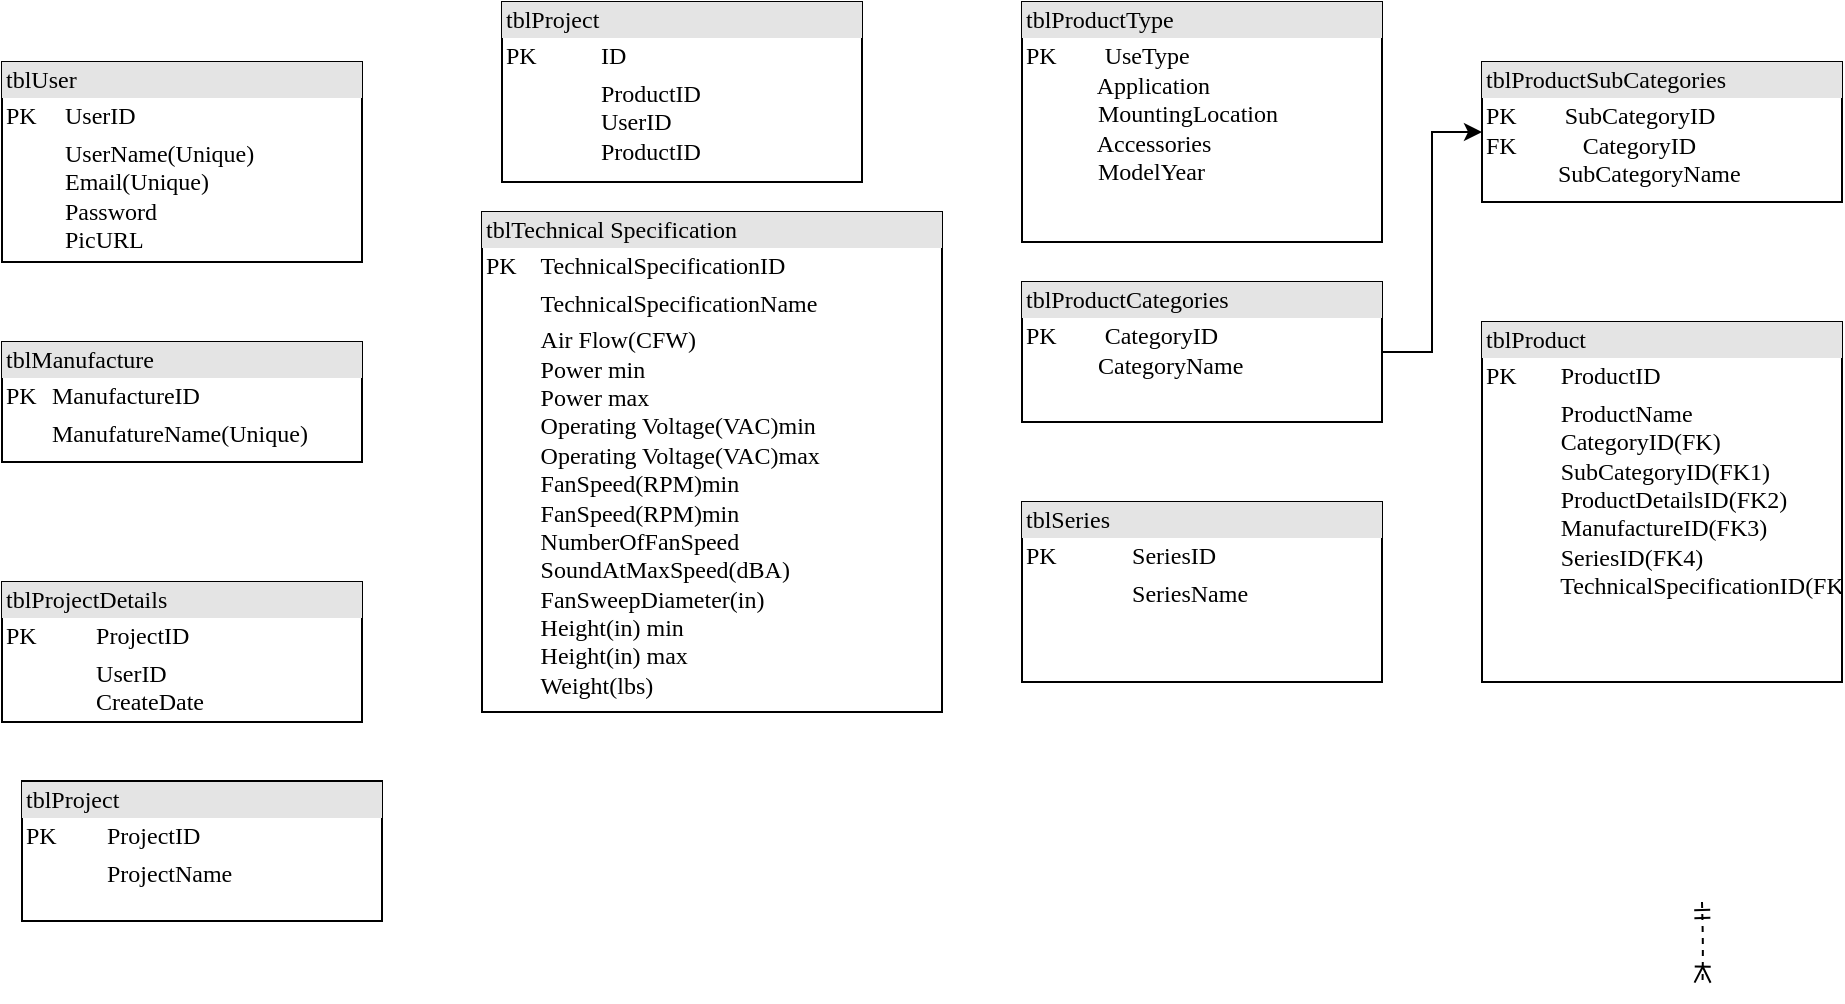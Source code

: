 <mxfile version="10.7.4"><diagram name="Page-1" id="2ca16b54-16f6-2749-3443-fa8db7711227"><mxGraphModel dx="1028" dy="400" grid="1" gridSize="10" guides="1" tooltips="1" connect="1" arrows="1" fold="1" page="1" pageScale="1" pageWidth="1100" pageHeight="850" background="#ffffff" math="0" shadow="0"><root><mxCell id="0"/><mxCell id="1" parent="0"/><mxCell id="2ed32ef02a7f4228-1" value="&lt;div style=&quot;box-sizing: border-box ; width: 100% ; background: #e4e4e4 ; padding: 2px&quot;&gt;tblUser&lt;/div&gt;&lt;table style=&quot;width: 100% ; font-size: 1em&quot; cellpadding=&quot;2&quot; cellspacing=&quot;0&quot;&gt;&lt;tbody&gt;&lt;tr&gt;&lt;td&gt;PK&lt;/td&gt;&lt;td&gt;UserID&lt;/td&gt;&lt;/tr&gt;&lt;tr&gt;&lt;td&gt;&lt;br&gt;&lt;/td&gt;&lt;td&gt;UserName(Unique)&lt;br&gt;Email(Unique)&lt;br&gt;Password&lt;br&gt;PicURL&lt;/td&gt;&lt;/tr&gt;&lt;tr&gt;&lt;td&gt;&lt;br&gt;&lt;/td&gt;&lt;td&gt;&lt;br&gt;&lt;br&gt;&lt;br&gt;&lt;br&gt;&lt;/td&gt;&lt;/tr&gt;&lt;/tbody&gt;&lt;/table&gt;" style="verticalAlign=top;align=left;overflow=fill;html=1;rounded=0;shadow=0;comic=0;labelBackgroundColor=none;strokeColor=#000000;strokeWidth=1;fillColor=#ffffff;fontFamily=Verdana;fontSize=12;fontColor=#000000;" parent="1" vertex="1"><mxGeometry x="70" y="30" width="180" height="100" as="geometry"/></mxCell><mxCell id="2ed32ef02a7f4228-21" style="edgeStyle=orthogonalEdgeStyle;html=1;entryX=0.5;entryY=0;dashed=1;labelBackgroundColor=none;startArrow=ERmandOne;endArrow=ERoneToMany;fontFamily=Verdana;fontSize=12;align=left;" parent="1" edge="1"><mxGeometry relative="1" as="geometry"><mxPoint x="920" y="450" as="sourcePoint"/><mxPoint x="920.276" y="490.345" as="targetPoint"/></mxGeometry></mxCell><mxCell id="mH7rE-dXNGkMl0D1PE34-1" value="&lt;div style=&quot;box-sizing: border-box ; width: 100% ; background: #e4e4e4 ; padding: 2px&quot;&gt;tblManufacture&lt;/div&gt;&lt;table style=&quot;width: 100% ; font-size: 1em&quot; cellpadding=&quot;2&quot; cellspacing=&quot;0&quot;&gt;&lt;tbody&gt;&lt;tr&gt;&lt;td&gt;PK&lt;/td&gt;&lt;td&gt;ManufactureID&lt;/td&gt;&lt;/tr&gt;&lt;tr&gt;&lt;td&gt;&lt;br&gt;&lt;/td&gt;&lt;td&gt;ManufatureName(Unique)&lt;br&gt;&lt;br&gt;&lt;/td&gt;&lt;/tr&gt;&lt;tr&gt;&lt;td&gt;&lt;br&gt;&lt;/td&gt;&lt;td&gt;&lt;br&gt;&lt;br&gt;&lt;br&gt;&lt;br&gt;&lt;/td&gt;&lt;/tr&gt;&lt;/tbody&gt;&lt;/table&gt;" style="verticalAlign=top;align=left;overflow=fill;html=1;rounded=0;shadow=0;comic=0;labelBackgroundColor=none;strokeColor=#000000;strokeWidth=1;fillColor=#ffffff;fontFamily=Verdana;fontSize=12;fontColor=#000000;" vertex="1" parent="1"><mxGeometry x="70" y="170" width="180" height="60" as="geometry"/></mxCell><mxCell id="mH7rE-dXNGkMl0D1PE34-2" value="&lt;div style=&quot;box-sizing: border-box ; width: 100% ; background: #e4e4e4 ; padding: 2px&quot;&gt;tblProjectDetails&lt;/div&gt;&lt;table style=&quot;width: 100% ; font-size: 1em&quot; cellpadding=&quot;2&quot; cellspacing=&quot;0&quot;&gt;&lt;tbody&gt;&lt;tr&gt;&lt;td&gt;PK&lt;/td&gt;&lt;td&gt;ProjectID&lt;/td&gt;&lt;/tr&gt;&lt;tr&gt;&lt;td&gt;&lt;br&gt;&lt;/td&gt;&lt;td&gt;UserID&lt;br&gt;CreateDate&lt;br&gt;&lt;br&gt;&lt;/td&gt;&lt;/tr&gt;&lt;tr&gt;&lt;td&gt;&lt;br&gt;&lt;/td&gt;&lt;td&gt;&lt;br&gt;&lt;br&gt;&lt;br&gt;&lt;br&gt;&lt;/td&gt;&lt;/tr&gt;&lt;/tbody&gt;&lt;/table&gt;" style="verticalAlign=top;align=left;overflow=fill;html=1;rounded=0;shadow=0;comic=0;labelBackgroundColor=none;strokeColor=#000000;strokeWidth=1;fillColor=#ffffff;fontFamily=Verdana;fontSize=12;fontColor=#000000;" vertex="1" parent="1"><mxGeometry x="70" y="290" width="180" height="70" as="geometry"/></mxCell><mxCell id="mH7rE-dXNGkMl0D1PE34-3" value="&lt;div style=&quot;box-sizing: border-box ; width: 100% ; background: #e4e4e4 ; padding: 2px&quot;&gt;tblProject&lt;/div&gt;&lt;table style=&quot;width: 100% ; font-size: 1em&quot; cellpadding=&quot;2&quot; cellspacing=&quot;0&quot;&gt;&lt;tbody&gt;&lt;tr&gt;&lt;td&gt;PK&lt;/td&gt;&lt;td&gt;ID&lt;/td&gt;&lt;/tr&gt;&lt;tr&gt;&lt;td&gt;&lt;br&gt;&lt;/td&gt;&lt;td&gt;ProductID&lt;br&gt;UserID&lt;br&gt;ProductID&lt;br&gt;&lt;br&gt;&lt;br&gt;&lt;/td&gt;&lt;/tr&gt;&lt;tr&gt;&lt;td&gt;&lt;br&gt;&lt;/td&gt;&lt;td&gt;&lt;br&gt;&lt;br&gt;&lt;br&gt;&lt;br&gt;&lt;/td&gt;&lt;/tr&gt;&lt;/tbody&gt;&lt;/table&gt;" style="verticalAlign=top;align=left;overflow=fill;html=1;rounded=0;shadow=0;comic=0;labelBackgroundColor=none;strokeColor=#000000;strokeWidth=1;fillColor=#ffffff;fontFamily=Verdana;fontSize=12;fontColor=#000000;" vertex="1" parent="1"><mxGeometry x="320" width="180" height="90" as="geometry"/></mxCell><mxCell id="mH7rE-dXNGkMl0D1PE34-4" value="&lt;div style=&quot;box-sizing: border-box ; width: 100% ; background: #e4e4e4 ; padding: 2px&quot;&gt;tblTechnical Specification&lt;/div&gt;&lt;table style=&quot;width: 100% ; font-size: 1em&quot; cellpadding=&quot;2&quot; cellspacing=&quot;0&quot;&gt;&lt;tbody&gt;&lt;tr&gt;&lt;td&gt;PK&lt;/td&gt;&lt;td&gt;TechnicalSpecificationID&lt;br&gt;&lt;/td&gt;&lt;/tr&gt;&lt;tr&gt;&lt;td&gt;&lt;br&gt;&lt;/td&gt;&lt;td&gt;TechnicalSpecificationName&lt;br&gt;&lt;/td&gt;&lt;/tr&gt;&lt;tr&gt;&lt;td&gt;&lt;/td&gt;&lt;td&gt;Air Flow(CFW)&lt;br&gt;Power min&lt;br&gt;Power max&lt;br&gt;Operating Voltage(VAC)min&lt;br&gt;Operating Voltage(VAC)max&lt;br&gt;FanSpeed(RPM)min&lt;br&gt;FanSpeed(RPM)min&lt;br&gt;NumberOfFanSpeed&lt;br&gt;SoundAtMaxSpeed(dBA)&lt;br&gt;FanSweepDiameter(in)&lt;br&gt;Height(in) min&lt;br&gt;Height(in) max&lt;br&gt;Weight(lbs)&lt;br&gt;&lt;br&gt;&lt;br&gt;&lt;/td&gt;&lt;/tr&gt;&lt;/tbody&gt;&lt;/table&gt;" style="verticalAlign=top;align=left;overflow=fill;html=1;rounded=0;shadow=0;comic=0;labelBackgroundColor=none;strokeColor=#000000;strokeWidth=1;fillColor=#ffffff;fontFamily=Verdana;fontSize=12;fontColor=#000000;" vertex="1" parent="1"><mxGeometry x="310" y="105" width="230" height="250" as="geometry"/></mxCell><mxCell id="mH7rE-dXNGkMl0D1PE34-11" style="edgeStyle=orthogonalEdgeStyle;rounded=0;orthogonalLoop=1;jettySize=auto;html=1;exitX=1;exitY=0.5;exitDx=0;exitDy=0;entryX=0;entryY=0.5;entryDx=0;entryDy=0;" edge="1" parent="1" source="mH7rE-dXNGkMl0D1PE34-5" target="mH7rE-dXNGkMl0D1PE34-10"><mxGeometry relative="1" as="geometry"/></mxCell><mxCell id="mH7rE-dXNGkMl0D1PE34-5" value="&lt;div style=&quot;box-sizing: border-box ; width: 100% ; background: #e4e4e4 ; padding: 2px&quot;&gt;tblProductCategories&lt;/div&gt;&lt;table style=&quot;width: 100% ; font-size: 1em&quot; cellpadding=&quot;2&quot; cellspacing=&quot;0&quot;&gt;&lt;tbody&gt;&lt;tr&gt;&lt;td&gt;PK&amp;nbsp; &amp;nbsp; &amp;nbsp; &amp;nbsp; CategoryID&lt;br&gt;&amp;nbsp; &amp;nbsp; &amp;nbsp; &amp;nbsp; &amp;nbsp; &amp;nbsp; CategoryName&lt;br&gt;&amp;nbsp; &amp;nbsp; &amp;nbsp; &amp;nbsp; &amp;nbsp; &amp;nbsp;&amp;nbsp;&lt;br&gt;&amp;nbsp; &amp;nbsp; &amp;nbsp; &amp;nbsp; &amp;nbsp; &amp;nbsp;&amp;nbsp;&lt;br&gt;&amp;nbsp; &amp;nbsp; &amp;nbsp; &amp;nbsp; &amp;nbsp; &amp;nbsp;&amp;nbsp;&lt;br&gt;&amp;nbsp; &amp;nbsp; &amp;nbsp; &amp;nbsp; &amp;nbsp; &amp;nbsp;&amp;nbsp;&lt;br&gt;&lt;br&gt;&lt;br&gt;&lt;/td&gt;&lt;td&gt;&lt;br&gt;&lt;/td&gt;&lt;/tr&gt;&lt;tr&gt;&lt;td&gt;&lt;br&gt;&lt;/td&gt;&lt;td&gt;&lt;br&gt;&lt;/td&gt;&lt;/tr&gt;&lt;tr&gt;&lt;td&gt;&lt;/td&gt;&lt;td&gt;&lt;br&gt;&lt;/td&gt;&lt;/tr&gt;&lt;/tbody&gt;&lt;/table&gt;" style="verticalAlign=top;align=left;overflow=fill;html=1;rounded=0;shadow=0;comic=0;labelBackgroundColor=none;strokeColor=#000000;strokeWidth=1;fillColor=#ffffff;fontFamily=Verdana;fontSize=12;fontColor=#000000;" vertex="1" parent="1"><mxGeometry x="580" y="140" width="180" height="70" as="geometry"/></mxCell><mxCell id="mH7rE-dXNGkMl0D1PE34-6" value="&lt;div style=&quot;box-sizing: border-box ; width: 100% ; background: #e4e4e4 ; padding: 2px&quot;&gt;tblSeries&lt;/div&gt;&lt;table style=&quot;width: 100% ; font-size: 1em&quot; cellpadding=&quot;2&quot; cellspacing=&quot;0&quot;&gt;&lt;tbody&gt;&lt;tr&gt;&lt;td&gt;PK&lt;/td&gt;&lt;td&gt;&amp;nbsp; &amp;nbsp; &amp;nbsp; SeriesID&lt;/td&gt;&lt;/tr&gt;&lt;tr&gt;&lt;td&gt;&lt;br&gt;&lt;/td&gt;&lt;td&gt;&amp;nbsp; &amp;nbsp; &amp;nbsp; SeriesName&lt;/td&gt;&lt;/tr&gt;&lt;tr&gt;&lt;td&gt;&lt;/td&gt;&lt;td&gt;&lt;br&gt;&lt;/td&gt;&lt;/tr&gt;&lt;/tbody&gt;&lt;/table&gt;" style="verticalAlign=top;align=left;overflow=fill;html=1;rounded=0;shadow=0;comic=0;labelBackgroundColor=none;strokeColor=#000000;strokeWidth=1;fillColor=#ffffff;fontFamily=Verdana;fontSize=12;fontColor=#000000;" vertex="1" parent="1"><mxGeometry x="580" y="250" width="180" height="90" as="geometry"/></mxCell><mxCell id="mH7rE-dXNGkMl0D1PE34-7" value="&lt;div style=&quot;box-sizing: border-box ; width: 100% ; background: #e4e4e4 ; padding: 2px&quot;&gt;tblProductType&lt;/div&gt;&lt;table style=&quot;width: 100% ; font-size: 1em&quot; cellpadding=&quot;2&quot; cellspacing=&quot;0&quot;&gt;&lt;tbody&gt;&lt;tr&gt;&lt;td&gt;PK&amp;nbsp; &amp;nbsp; &amp;nbsp; &amp;nbsp; UseType&lt;br&gt;&amp;nbsp; &amp;nbsp; &amp;nbsp; &amp;nbsp; &amp;nbsp; &amp;nbsp; Application&lt;br&gt;&amp;nbsp; &amp;nbsp; &amp;nbsp; &amp;nbsp; &amp;nbsp; &amp;nbsp; MountingLocation&lt;br&gt;&amp;nbsp; &amp;nbsp; &amp;nbsp; &amp;nbsp; &amp;nbsp; &amp;nbsp; Accessories&lt;br&gt;&amp;nbsp; &amp;nbsp; &amp;nbsp; &amp;nbsp; &amp;nbsp; &amp;nbsp; ModelYear&lt;br&gt;&lt;br&gt;&lt;br&gt;&lt;/td&gt;&lt;td&gt;&lt;br&gt;&lt;/td&gt;&lt;/tr&gt;&lt;tr&gt;&lt;td&gt;&lt;br&gt;&lt;/td&gt;&lt;td&gt;&lt;br&gt;&lt;/td&gt;&lt;/tr&gt;&lt;tr&gt;&lt;td&gt;&lt;/td&gt;&lt;td&gt;&lt;br&gt;&lt;/td&gt;&lt;/tr&gt;&lt;/tbody&gt;&lt;/table&gt;" style="verticalAlign=top;align=left;overflow=fill;html=1;rounded=0;shadow=0;comic=0;labelBackgroundColor=none;strokeColor=#000000;strokeWidth=1;fillColor=#ffffff;fontFamily=Verdana;fontSize=12;fontColor=#000000;" vertex="1" parent="1"><mxGeometry x="580" width="180" height="120" as="geometry"/></mxCell><mxCell id="mH7rE-dXNGkMl0D1PE34-9" value="&lt;div style=&quot;box-sizing: border-box ; width: 100% ; background: #e4e4e4 ; padding: 2px&quot;&gt;&lt;span&gt;tblProduct&lt;/span&gt;&lt;br&gt;&lt;/div&gt;&lt;table style=&quot;width: 100% ; font-size: 1em&quot; cellpadding=&quot;2&quot; cellspacing=&quot;0&quot;&gt;&lt;tbody&gt;&lt;tr&gt;&lt;td&gt;PK&lt;/td&gt;&lt;td&gt;&amp;nbsp; &amp;nbsp; &amp;nbsp; ProductID&lt;/td&gt;&lt;/tr&gt;&lt;tr&gt;&lt;td&gt;&lt;br&gt;&lt;/td&gt;&lt;td&gt;&amp;nbsp; &amp;nbsp; &amp;nbsp; ProductName&lt;br&gt;&amp;nbsp; &amp;nbsp; &amp;nbsp; CategoryID(FK)&lt;br&gt;&amp;nbsp; &amp;nbsp; &amp;nbsp; SubCategoryID(FK1)&lt;br&gt;&amp;nbsp; &amp;nbsp; &amp;nbsp; ProductDetailsID(FK2)&lt;br&gt;&amp;nbsp; &amp;nbsp; &amp;nbsp; ManufactureID(FK3)&lt;br&gt;&amp;nbsp; &amp;nbsp; &amp;nbsp; SeriesID(FK4)&lt;br&gt;&amp;nbsp; &amp;nbsp; &amp;nbsp; TechnicalSpecificationID(FK5)&lt;br&gt;&lt;br&gt;&lt;/td&gt;&lt;/tr&gt;&lt;tr&gt;&lt;td&gt;&lt;/td&gt;&lt;td&gt;&lt;br&gt;&lt;/td&gt;&lt;/tr&gt;&lt;/tbody&gt;&lt;/table&gt;" style="verticalAlign=top;align=left;overflow=fill;html=1;rounded=0;shadow=0;comic=0;labelBackgroundColor=none;strokeColor=#000000;strokeWidth=1;fillColor=#ffffff;fontFamily=Verdana;fontSize=12;fontColor=#000000;" vertex="1" parent="1"><mxGeometry x="810" y="160" width="180" height="180" as="geometry"/></mxCell><mxCell id="mH7rE-dXNGkMl0D1PE34-10" value="&lt;div style=&quot;box-sizing: border-box ; width: 100% ; background: #e4e4e4 ; padding: 2px&quot;&gt;tblProductSubCategories&lt;/div&gt;&lt;table style=&quot;width: 100% ; font-size: 1em&quot; cellpadding=&quot;2&quot; cellspacing=&quot;0&quot;&gt;&lt;tbody&gt;&lt;tr&gt;&lt;td&gt;PK&amp;nbsp; &amp;nbsp; &amp;nbsp; &amp;nbsp; SubCategoryID&lt;br&gt;FK&amp;nbsp; &amp;nbsp; &amp;nbsp; &amp;nbsp; &amp;nbsp; &amp;nbsp;CategoryID&lt;br&gt;&amp;nbsp; &amp;nbsp; &amp;nbsp; &amp;nbsp; &amp;nbsp; &amp;nbsp; SubCategoryName&lt;br&gt;&amp;nbsp; &amp;nbsp; &amp;nbsp; &amp;nbsp; &amp;nbsp; &amp;nbsp;&amp;nbsp;&lt;br&gt;&amp;nbsp; &amp;nbsp; &amp;nbsp; &amp;nbsp; &amp;nbsp; &amp;nbsp;&amp;nbsp;&lt;br&gt;&amp;nbsp; &amp;nbsp; &amp;nbsp; &amp;nbsp; &amp;nbsp; &amp;nbsp;&amp;nbsp;&lt;br&gt;&lt;br&gt;&lt;br&gt;&lt;/td&gt;&lt;td&gt;&lt;br&gt;&lt;/td&gt;&lt;/tr&gt;&lt;tr&gt;&lt;td&gt;&lt;br&gt;&lt;/td&gt;&lt;td&gt;&lt;br&gt;&lt;/td&gt;&lt;/tr&gt;&lt;tr&gt;&lt;td&gt;&lt;/td&gt;&lt;td&gt;&lt;br&gt;&lt;/td&gt;&lt;/tr&gt;&lt;/tbody&gt;&lt;/table&gt;" style="verticalAlign=top;align=left;overflow=fill;html=1;rounded=0;shadow=0;comic=0;labelBackgroundColor=none;strokeColor=#000000;strokeWidth=1;fillColor=#ffffff;fontFamily=Verdana;fontSize=12;fontColor=#000000;" vertex="1" parent="1"><mxGeometry x="810" y="30" width="180" height="70" as="geometry"/></mxCell><mxCell id="mH7rE-dXNGkMl0D1PE34-12" value="&lt;div style=&quot;box-sizing: border-box ; width: 100% ; background: #e4e4e4 ; padding: 2px&quot;&gt;tblProject&lt;/div&gt;&lt;table style=&quot;width: 100% ; font-size: 1em&quot; cellpadding=&quot;2&quot; cellspacing=&quot;0&quot;&gt;&lt;tbody&gt;&lt;tr&gt;&lt;td&gt;PK&lt;/td&gt;&lt;td&gt;ProjectID&lt;/td&gt;&lt;/tr&gt;&lt;tr&gt;&lt;td&gt;&lt;br&gt;&lt;/td&gt;&lt;td&gt;ProjectName&lt;br&gt;&lt;br&gt;&lt;/td&gt;&lt;/tr&gt;&lt;tr&gt;&lt;td&gt;&lt;br&gt;&lt;/td&gt;&lt;td&gt;&lt;br&gt;&lt;br&gt;&lt;br&gt;&lt;br&gt;&lt;/td&gt;&lt;/tr&gt;&lt;/tbody&gt;&lt;/table&gt;" style="verticalAlign=top;align=left;overflow=fill;html=1;rounded=0;shadow=0;comic=0;labelBackgroundColor=none;strokeColor=#000000;strokeWidth=1;fillColor=#ffffff;fontFamily=Verdana;fontSize=12;fontColor=#000000;" vertex="1" parent="1"><mxGeometry x="80" y="389.5" width="180" height="70" as="geometry"/></mxCell></root></mxGraphModel></diagram></mxfile>